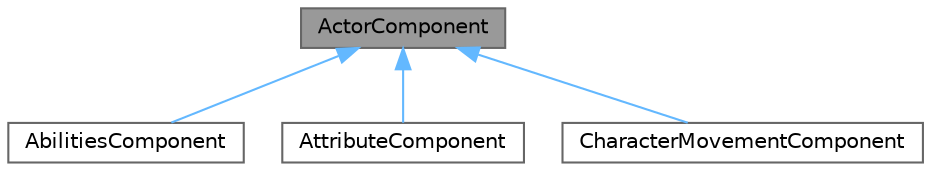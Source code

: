 digraph "ActorComponent"
{
 // LATEX_PDF_SIZE
  bgcolor="transparent";
  edge [fontname=Helvetica,fontsize=10,labelfontname=Helvetica,labelfontsize=10];
  node [fontname=Helvetica,fontsize=10,shape=box,height=0.2,width=0.4];
  Node1 [label="ActorComponent",height=0.2,width=0.4,color="gray40", fillcolor="grey60", style="filled", fontcolor="black",tooltip="Base class to be derived for actor components"];
  Node1 -> Node2 [dir="back",color="steelblue1",style="solid"];
  Node2 [label="AbilitiesComponent",height=0.2,width=0.4,color="gray40", fillcolor="white", style="filled",URL="$class_abilities_component.html",tooltip="A component allowing the object to use abilities @NOTE: Requires an attribute component to function p..."];
  Node1 -> Node3 [dir="back",color="steelblue1",style="solid"];
  Node3 [label="AttributeComponent",height=0.2,width=0.4,color="gray40", fillcolor="white", style="filled",URL="$class_attribute_component.html",tooltip=" "];
  Node1 -> Node4 [dir="back",color="steelblue1",style="solid"];
  Node4 [label="CharacterMovementComponent",height=0.2,width=0.4,color="gray40", fillcolor="white", style="filled",URL="$class_character_movement_component.html",tooltip="A component that handles moving the character"];
}
